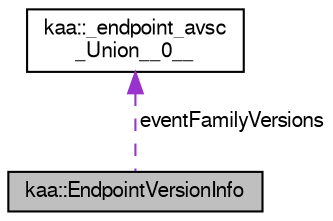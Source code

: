 digraph "kaa::EndpointVersionInfo"
{
  bgcolor="transparent";
  edge [fontname="FreeSans",fontsize="10",labelfontname="FreeSans",labelfontsize="10"];
  node [fontname="FreeSans",fontsize="10",shape=record];
  Node1 [label="kaa::EndpointVersionInfo",height=0.2,width=0.4,color="black", fillcolor="grey75", style="filled" fontcolor="black"];
  Node2 -> Node1 [dir="back",color="darkorchid3",fontsize="10",style="dashed",label=" eventFamilyVersions" ,fontname="FreeSans"];
  Node2 [label="kaa::_endpoint_avsc\l_Union__0__",height=0.2,width=0.4,color="black",URL="$structkaa_1_1__endpoint__avsc__Union____0____.html"];
}
